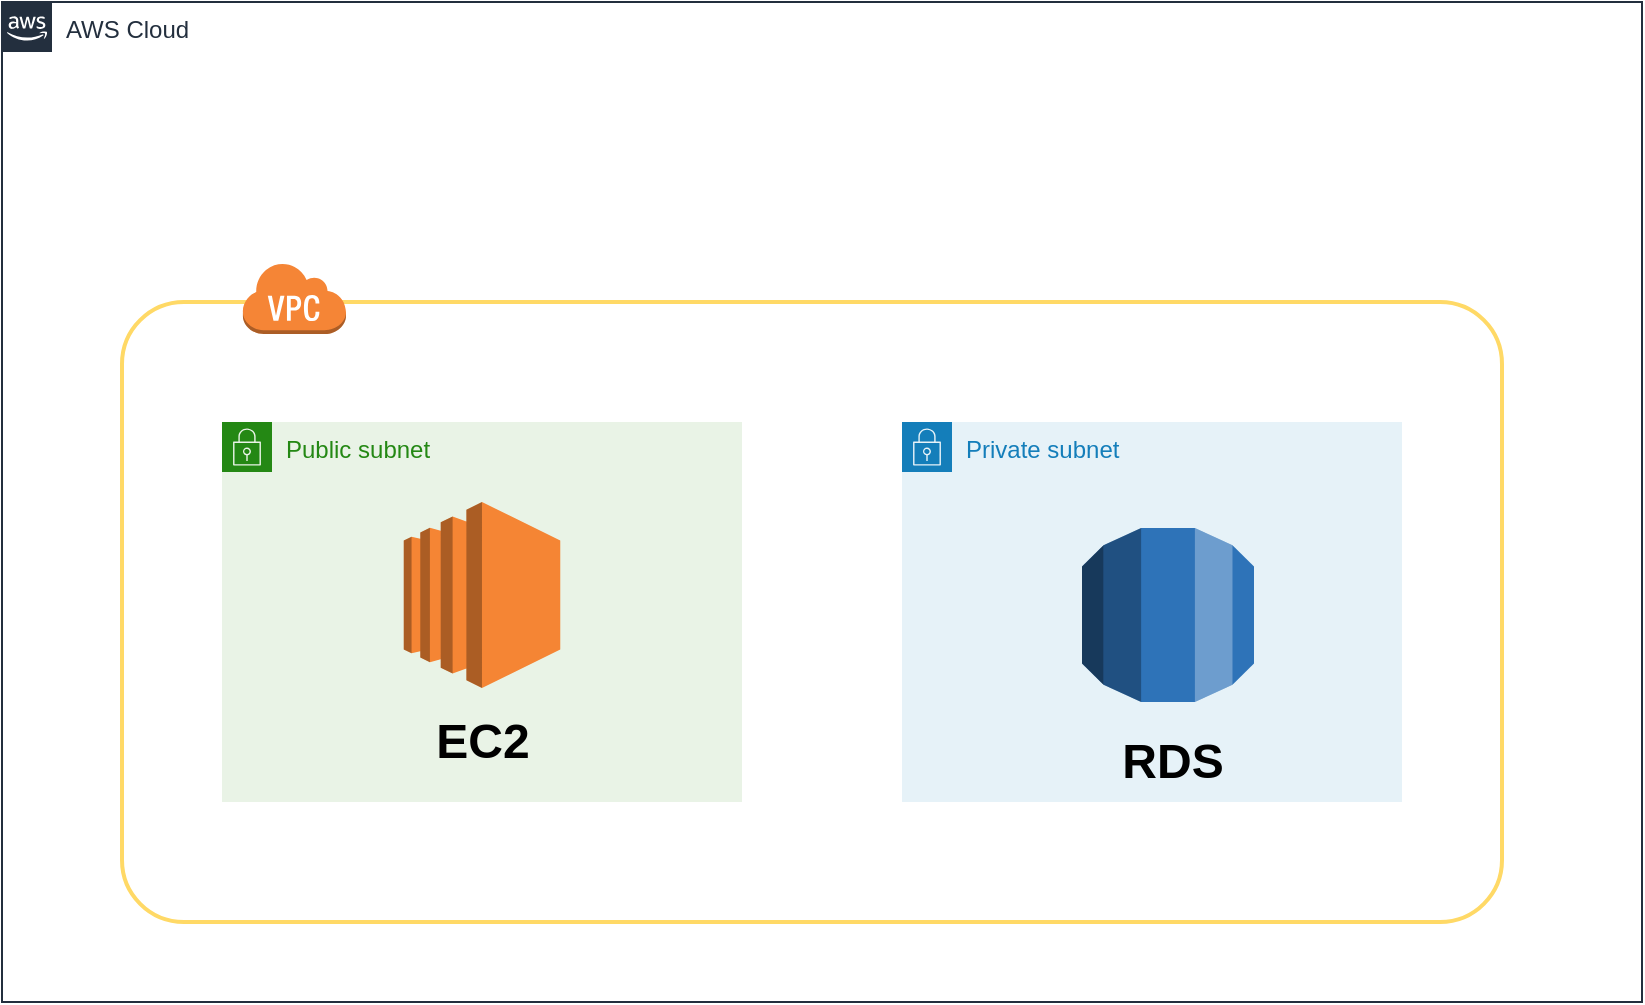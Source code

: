 <mxfile version="14.9.0" type="github">
  <diagram id="Ht1M8jgEwFfnCIfOTk4-" name="Page-1">
    <mxGraphModel dx="941" dy="1416" grid="1" gridSize="10" guides="1" tooltips="1" connect="1" arrows="1" fold="1" page="1" pageScale="1" pageWidth="1169" pageHeight="827" math="0" shadow="0">
      <root>
        <mxCell id="0" />
        <mxCell id="1" parent="0" />
        <mxCell id="UYMHhFIuMmkscEXvAoub-14" value="AWS Cloud" style="points=[[0,0],[0.25,0],[0.5,0],[0.75,0],[1,0],[1,0.25],[1,0.5],[1,0.75],[1,1],[0.75,1],[0.5,1],[0.25,1],[0,1],[0,0.75],[0,0.5],[0,0.25]];outlineConnect=0;gradientColor=none;html=1;whiteSpace=wrap;fontSize=12;fontStyle=0;shape=mxgraph.aws4.group;grIcon=mxgraph.aws4.group_aws_cloud_alt;strokeColor=#232F3E;fillColor=none;verticalAlign=top;align=left;spacingLeft=30;fontColor=#232F3E;dashed=0;" vertex="1" parent="1">
          <mxGeometry x="70" y="-440" width="820" height="500" as="geometry" />
        </mxCell>
        <mxCell id="UYMHhFIuMmkscEXvAoub-11" value="" style="rounded=1;arcSize=10;dashed=0;strokeWidth=2;strokeColor=#FFD966;gradientColor=#ffffff;" vertex="1" parent="1">
          <mxGeometry x="130" y="-290" width="690" height="310" as="geometry" />
        </mxCell>
        <mxCell id="UYMHhFIuMmkscEXvAoub-16" value="Private subnet" style="points=[[0,0],[0.25,0],[0.5,0],[0.75,0],[1,0],[1,0.25],[1,0.5],[1,0.75],[1,1],[0.75,1],[0.5,1],[0.25,1],[0,1],[0,0.75],[0,0.5],[0,0.25]];outlineConnect=0;gradientColor=none;html=1;whiteSpace=wrap;fontSize=12;fontStyle=0;shape=mxgraph.aws4.group;grIcon=mxgraph.aws4.group_security_group;grStroke=0;strokeColor=#147EBA;fillColor=#E6F2F8;verticalAlign=top;align=left;spacingLeft=30;fontColor=#147EBA;dashed=0;" vertex="1" parent="1">
          <mxGeometry x="520" y="-230" width="250" height="190" as="geometry" />
        </mxCell>
        <mxCell id="UYMHhFIuMmkscEXvAoub-17" value="Public subnet" style="points=[[0,0],[0.25,0],[0.5,0],[0.75,0],[1,0],[1,0.25],[1,0.5],[1,0.75],[1,1],[0.75,1],[0.5,1],[0.25,1],[0,1],[0,0.75],[0,0.5],[0,0.25]];outlineConnect=0;gradientColor=none;html=1;whiteSpace=wrap;fontSize=12;fontStyle=0;shape=mxgraph.aws4.group;grIcon=mxgraph.aws4.group_security_group;grStroke=0;strokeColor=#248814;fillColor=#E9F3E6;verticalAlign=top;align=left;spacingLeft=30;fontColor=#248814;dashed=0;" vertex="1" parent="1">
          <mxGeometry x="180" y="-230" width="260" height="190" as="geometry" />
        </mxCell>
        <mxCell id="UYMHhFIuMmkscEXvAoub-2" value="" style="outlineConnect=0;dashed=0;verticalLabelPosition=bottom;verticalAlign=top;align=center;html=1;shape=mxgraph.aws3.ec2;fillColor=#F58534;gradientColor=none;" vertex="1" parent="1">
          <mxGeometry x="270.88" y="-190" width="78.25" height="93" as="geometry" />
        </mxCell>
        <mxCell id="UYMHhFIuMmkscEXvAoub-9" value="" style="outlineConnect=0;dashed=0;verticalLabelPosition=bottom;verticalAlign=top;align=center;html=1;shape=mxgraph.aws3.rds;fillColor=#2E73B8;gradientColor=none;" vertex="1" parent="1">
          <mxGeometry x="610" y="-177" width="86" height="87" as="geometry" />
        </mxCell>
        <mxCell id="UYMHhFIuMmkscEXvAoub-12" value="" style="dashed=0;html=1;shape=mxgraph.aws3.virtual_private_cloud;fillColor=#F58536;gradientColor=none;dashed=0;" vertex="1" parent="1">
          <mxGeometry x="190" y="-310" width="52" height="36" as="geometry" />
        </mxCell>
        <mxCell id="UYMHhFIuMmkscEXvAoub-20" value="EC2" style="text;strokeColor=none;fillColor=none;html=1;fontSize=24;fontStyle=1;verticalAlign=middle;align=center;" vertex="1" parent="1">
          <mxGeometry x="260" y="-90" width="100" height="40" as="geometry" />
        </mxCell>
        <mxCell id="UYMHhFIuMmkscEXvAoub-21" value="RDS" style="text;strokeColor=none;fillColor=none;html=1;fontSize=24;fontStyle=1;verticalAlign=middle;align=center;" vertex="1" parent="1">
          <mxGeometry x="605" y="-80" width="100" height="40" as="geometry" />
        </mxCell>
      </root>
    </mxGraphModel>
  </diagram>
</mxfile>
